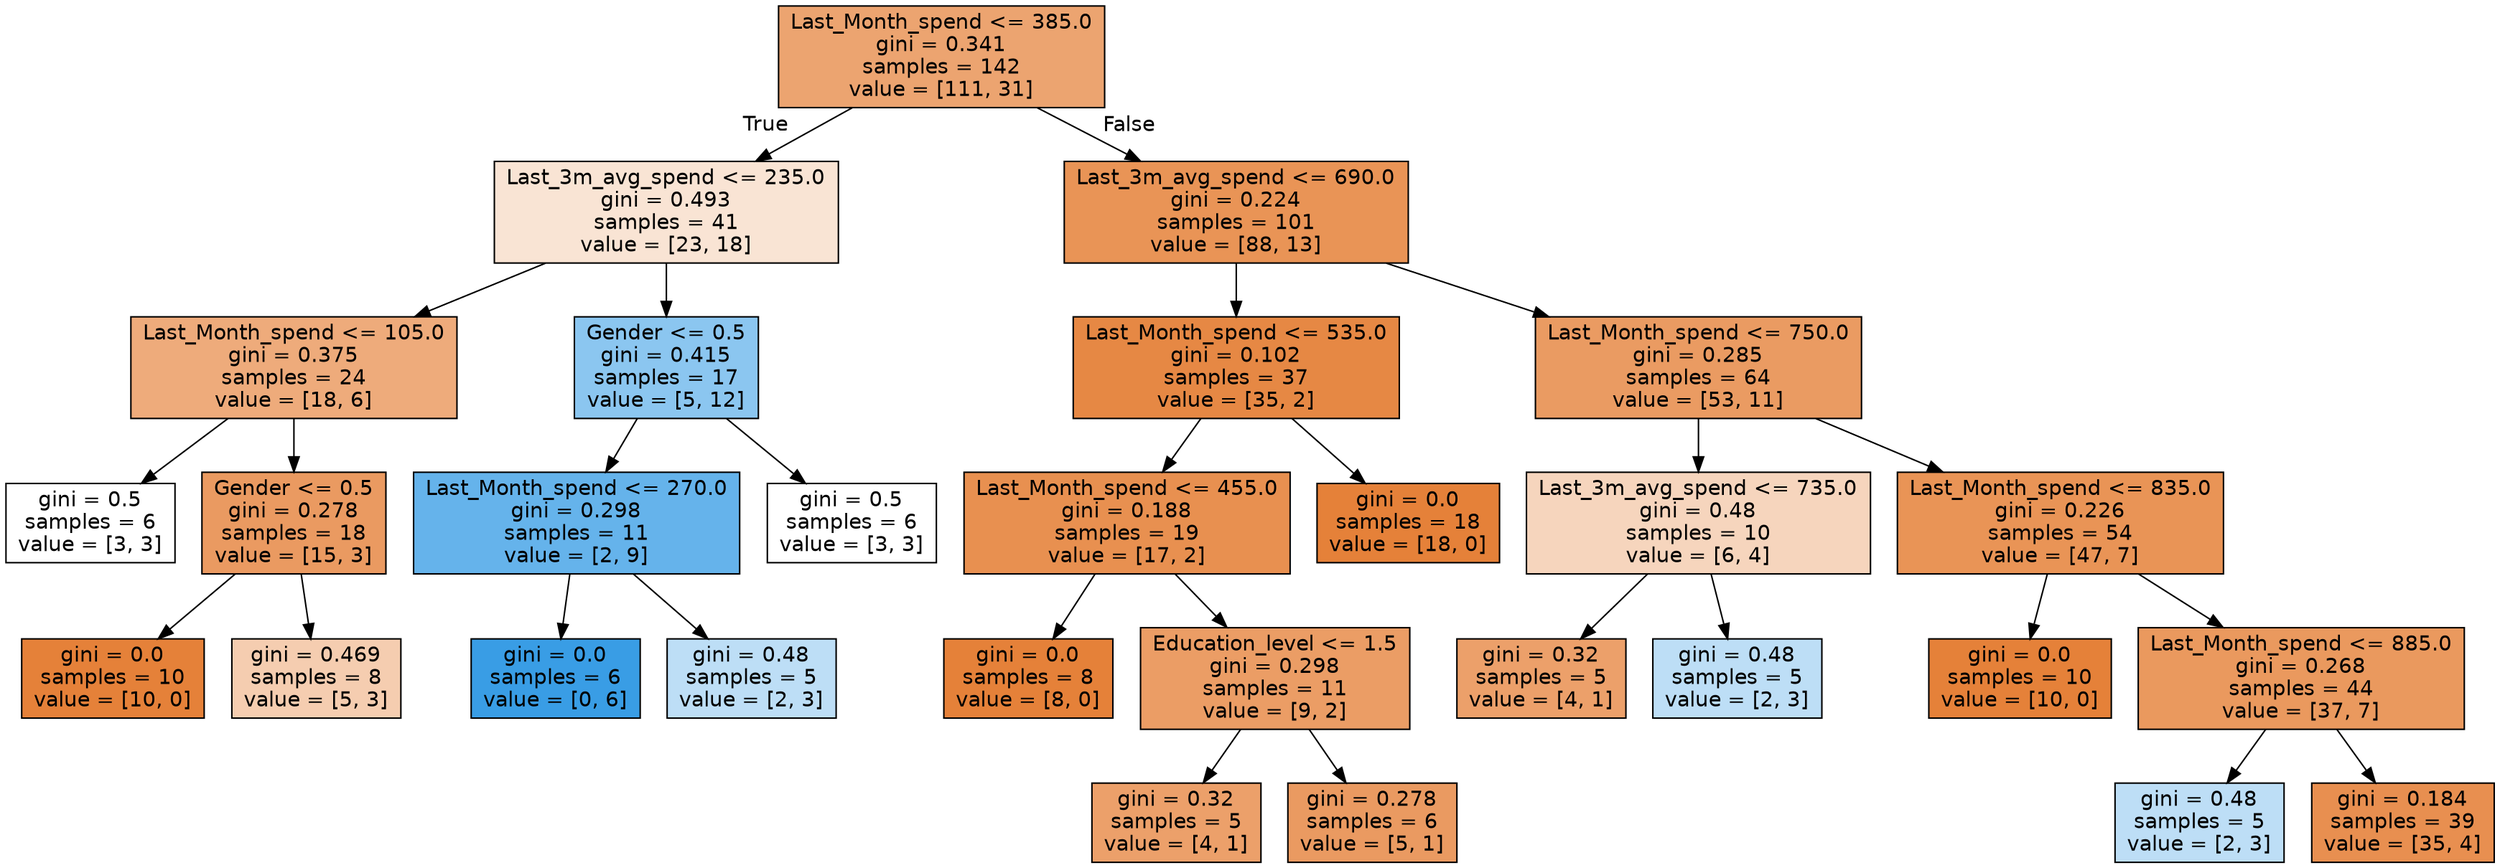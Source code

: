 digraph Tree {
node [shape=box, style="filled", color="black", fontname="helvetica"] ;
edge [fontname="helvetica"] ;
0 [label="Last_Month_spend <= 385.0\ngini = 0.341\nsamples = 142\nvalue = [111, 31]", fillcolor="#eca470"] ;
1 [label="Last_3m_avg_spend <= 235.0\ngini = 0.493\nsamples = 41\nvalue = [23, 18]", fillcolor="#f9e4d4"] ;
0 -> 1 [labeldistance=2.5, labelangle=45, headlabel="True"] ;
2 [label="Last_Month_spend <= 105.0\ngini = 0.375\nsamples = 24\nvalue = [18, 6]", fillcolor="#eeab7b"] ;
1 -> 2 ;
3 [label="gini = 0.5\nsamples = 6\nvalue = [3, 3]", fillcolor="#ffffff"] ;
2 -> 3 ;
4 [label="Gender <= 0.5\ngini = 0.278\nsamples = 18\nvalue = [15, 3]", fillcolor="#ea9a61"] ;
2 -> 4 ;
5 [label="gini = 0.0\nsamples = 10\nvalue = [10, 0]", fillcolor="#e58139"] ;
4 -> 5 ;
6 [label="gini = 0.469\nsamples = 8\nvalue = [5, 3]", fillcolor="#f5cdb0"] ;
4 -> 6 ;
7 [label="Gender <= 0.5\ngini = 0.415\nsamples = 17\nvalue = [5, 12]", fillcolor="#8bc6f0"] ;
1 -> 7 ;
8 [label="Last_Month_spend <= 270.0\ngini = 0.298\nsamples = 11\nvalue = [2, 9]", fillcolor="#65b3eb"] ;
7 -> 8 ;
9 [label="gini = 0.0\nsamples = 6\nvalue = [0, 6]", fillcolor="#399de5"] ;
8 -> 9 ;
10 [label="gini = 0.48\nsamples = 5\nvalue = [2, 3]", fillcolor="#bddef6"] ;
8 -> 10 ;
11 [label="gini = 0.5\nsamples = 6\nvalue = [3, 3]", fillcolor="#ffffff"] ;
7 -> 11 ;
12 [label="Last_3m_avg_spend <= 690.0\ngini = 0.224\nsamples = 101\nvalue = [88, 13]", fillcolor="#e99456"] ;
0 -> 12 [labeldistance=2.5, labelangle=-45, headlabel="False"] ;
13 [label="Last_Month_spend <= 535.0\ngini = 0.102\nsamples = 37\nvalue = [35, 2]", fillcolor="#e68844"] ;
12 -> 13 ;
14 [label="Last_Month_spend <= 455.0\ngini = 0.188\nsamples = 19\nvalue = [17, 2]", fillcolor="#e89050"] ;
13 -> 14 ;
15 [label="gini = 0.0\nsamples = 8\nvalue = [8, 0]", fillcolor="#e58139"] ;
14 -> 15 ;
16 [label="Education_level <= 1.5\ngini = 0.298\nsamples = 11\nvalue = [9, 2]", fillcolor="#eb9d65"] ;
14 -> 16 ;
17 [label="gini = 0.32\nsamples = 5\nvalue = [4, 1]", fillcolor="#eca06a"] ;
16 -> 17 ;
18 [label="gini = 0.278\nsamples = 6\nvalue = [5, 1]", fillcolor="#ea9a61"] ;
16 -> 18 ;
19 [label="gini = 0.0\nsamples = 18\nvalue = [18, 0]", fillcolor="#e58139"] ;
13 -> 19 ;
20 [label="Last_Month_spend <= 750.0\ngini = 0.285\nsamples = 64\nvalue = [53, 11]", fillcolor="#ea9b62"] ;
12 -> 20 ;
21 [label="Last_3m_avg_spend <= 735.0\ngini = 0.48\nsamples = 10\nvalue = [6, 4]", fillcolor="#f6d5bd"] ;
20 -> 21 ;
22 [label="gini = 0.32\nsamples = 5\nvalue = [4, 1]", fillcolor="#eca06a"] ;
21 -> 22 ;
23 [label="gini = 0.48\nsamples = 5\nvalue = [2, 3]", fillcolor="#bddef6"] ;
21 -> 23 ;
24 [label="Last_Month_spend <= 835.0\ngini = 0.226\nsamples = 54\nvalue = [47, 7]", fillcolor="#e99456"] ;
20 -> 24 ;
25 [label="gini = 0.0\nsamples = 10\nvalue = [10, 0]", fillcolor="#e58139"] ;
24 -> 25 ;
26 [label="Last_Month_spend <= 885.0\ngini = 0.268\nsamples = 44\nvalue = [37, 7]", fillcolor="#ea995e"] ;
24 -> 26 ;
27 [label="gini = 0.48\nsamples = 5\nvalue = [2, 3]", fillcolor="#bddef6"] ;
26 -> 27 ;
28 [label="gini = 0.184\nsamples = 39\nvalue = [35, 4]", fillcolor="#e88f50"] ;
26 -> 28 ;
}